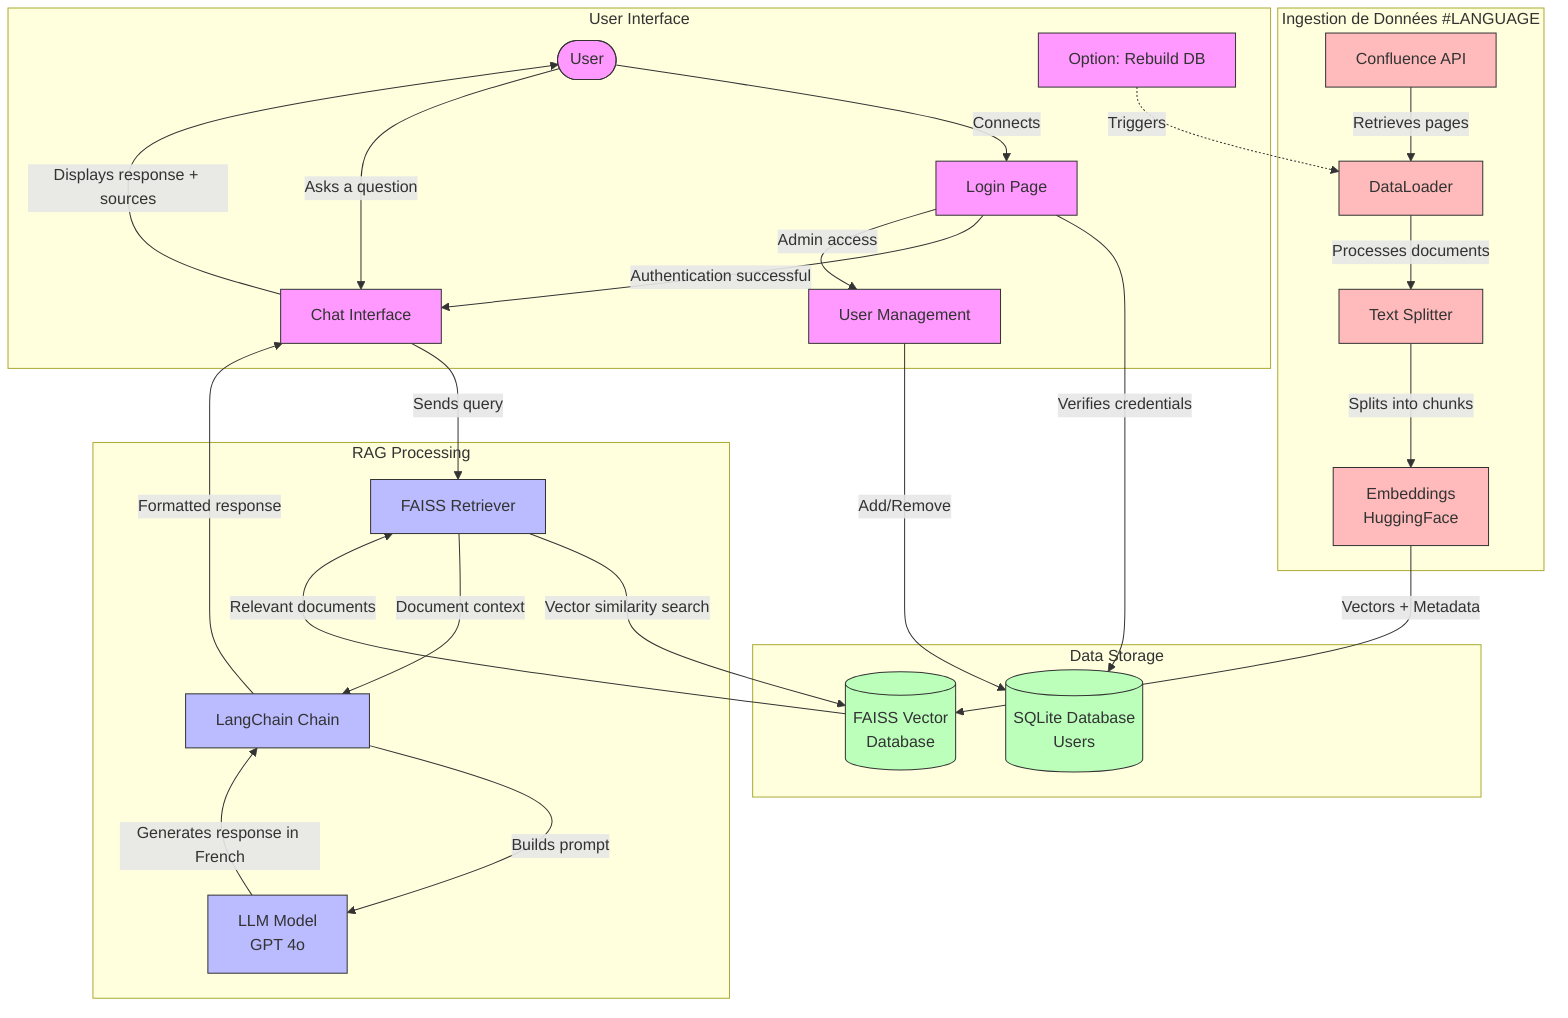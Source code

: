 graph TD
    %% Users and Interface
    User([User]) -->|Connects| Login[Login Page]
    Login -->|Verifies credentials| AuthDB[(SQLite Database<br>Users)]
    Login -->|Authentication successful| Chat[Chat Interface]
    Login -->|Admin access| Admin[User Management]
    
    %% Question Flow
    User -->|Asks a question| Chat
    Chat -->|Sends query| Retriever[FAISS Retriever]
    
    %% Document Search
    Retriever -->|Vector similarity search| VectorDB[(FAISS Vector<br>Database)]
    VectorDB -->|Relevant documents| Retriever
    
    %% Response Generation
    Retriever -->|Document context| Chain[LangChain Chain]
    Chain -->|Builds prompt| LLM[LLM Model<br>GPT 4o]
    LLM -->|Generates response in French| Chain
    Chain -->|Formatted response| Chat
    Chat -->|Displays response + sources| User
    
    %% Database Initialization and Update
    ConfluenceAPI[Confluence API] -->|Retrieves pages| DataLoader[DataLoader]
    DataLoader -->|Processes documents| TextSplitter[Text Splitter]
    TextSplitter -->|Splits into chunks| Embedder[Embeddings<br>HuggingFace]
    Embedder -->|Vectors + Metadata| VectorDB
    
    %% User Management
    Admin -->|Add/Remove| AuthDB
    
    %% Advanced Options
    RebuildDB[Option: Rebuild DB] -.->|Triggers| DataLoader
    
    %% Subgraphs for organization
    subgraph "User Interface"
        User
        Login
        Chat
        Admin
        RebuildDB
    end
    
    subgraph "RAG Processing"
        Retriever
        Chain
        LLM
    end
    
    subgraph "Data Storage"
        VectorDB
        AuthDB
    end
    
    subgraph "Ingestion de Données"  #LANGUAGE
        ConfluenceAPI
        DataLoader
        TextSplitter
        Embedder
    end
    
    classDef interface fill:#f9f,stroke:#333,stroke-width:1px
    classDef processing fill:#bbf,stroke:#333,stroke-width:1px
    classDef storage fill:#bfb,stroke:#333,stroke-width:1px
    classDef ingestion fill:#fbb,stroke:#333,stroke-width:1px
    
    class User,Login,Chat,Admin,RebuildDB interface
    class Retriever,Chain,LLM processing
    class VectorDB,AuthDB storage
    class ConfluenceAPI,DataLoader,TextSplitter,Embedder ingestion